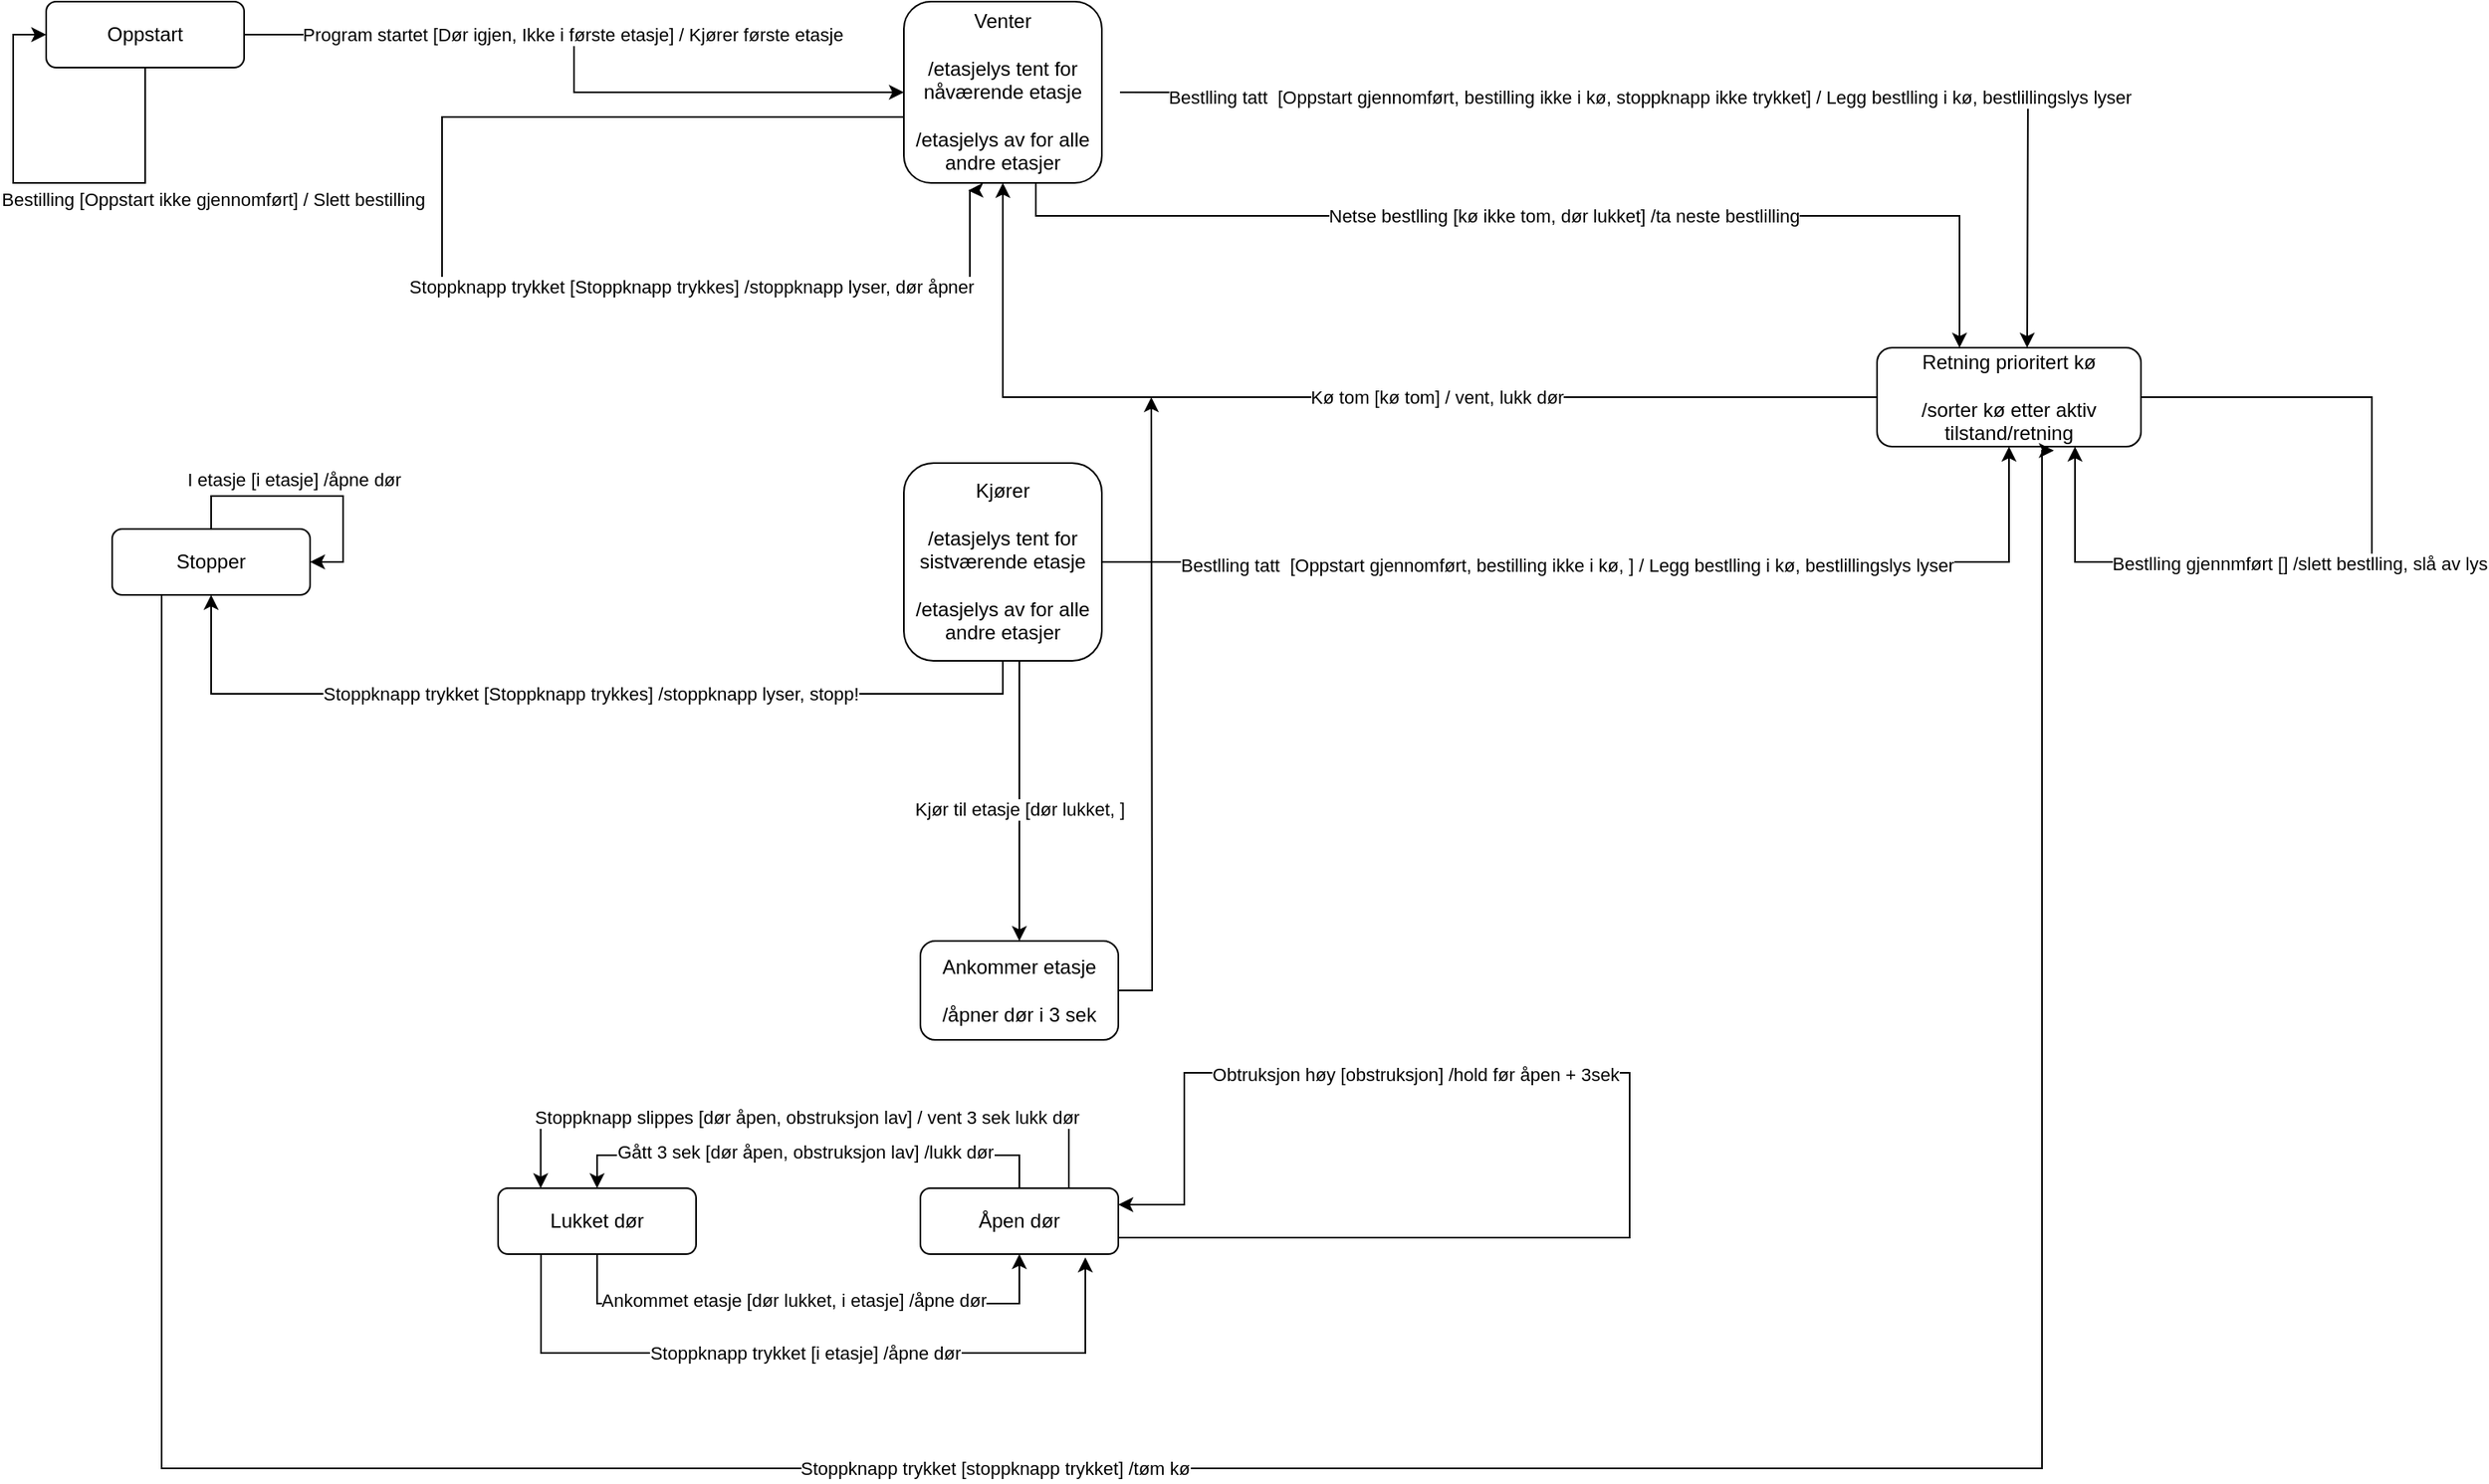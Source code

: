 <mxfile version="23.1.4" type="github">
  <diagram id="C5RBs43oDa-KdzZeNtuy" name="Page-1">
    <mxGraphModel dx="1551" dy="1000" grid="1" gridSize="10" guides="1" tooltips="1" connect="1" arrows="1" fold="1" page="1" pageScale="1" pageWidth="827" pageHeight="1169" math="0" shadow="0">
      <root>
        <mxCell id="WIyWlLk6GJQsqaUBKTNV-0" />
        <mxCell id="WIyWlLk6GJQsqaUBKTNV-1" parent="WIyWlLk6GJQsqaUBKTNV-0" />
        <mxCell id="2tVSG4J5Gx3HgWXB2UIT-14" style="edgeStyle=orthogonalEdgeStyle;rounded=0;orthogonalLoop=1;jettySize=auto;html=1;entryX=0;entryY=0.5;entryDx=0;entryDy=0;" edge="1" parent="WIyWlLk6GJQsqaUBKTNV-1" source="2tVSG4J5Gx3HgWXB2UIT-4" target="2tVSG4J5Gx3HgWXB2UIT-13">
          <mxGeometry relative="1" as="geometry" />
        </mxCell>
        <mxCell id="2tVSG4J5Gx3HgWXB2UIT-15" value="Program startet [Dør igjen, Ikke i første etasje] / Kjører første etasje" style="edgeLabel;html=1;align=center;verticalAlign=middle;resizable=0;points=[];" vertex="1" connectable="0" parent="2tVSG4J5Gx3HgWXB2UIT-14">
          <mxGeometry x="-0.126" y="-1" relative="1" as="geometry">
            <mxPoint x="9" y="-1" as="offset" />
          </mxGeometry>
        </mxCell>
        <mxCell id="2tVSG4J5Gx3HgWXB2UIT-18" style="edgeStyle=orthogonalEdgeStyle;rounded=0;orthogonalLoop=1;jettySize=auto;html=1;entryX=0;entryY=0.5;entryDx=0;entryDy=0;" edge="1" parent="WIyWlLk6GJQsqaUBKTNV-1" source="2tVSG4J5Gx3HgWXB2UIT-4" target="2tVSG4J5Gx3HgWXB2UIT-4">
          <mxGeometry relative="1" as="geometry">
            <Array as="points">
              <mxPoint x="100" y="150" />
              <mxPoint x="20" y="150" />
              <mxPoint x="20" y="60" />
            </Array>
          </mxGeometry>
        </mxCell>
        <mxCell id="2tVSG4J5Gx3HgWXB2UIT-19" value="Bestilling [Oppstart ikke gjennomført] / Slett bestilling" style="edgeLabel;html=1;align=center;verticalAlign=middle;resizable=0;points=[];" vertex="1" connectable="0" parent="2tVSG4J5Gx3HgWXB2UIT-18">
          <mxGeometry x="-0.028" relative="1" as="geometry">
            <mxPoint x="97" y="10" as="offset" />
          </mxGeometry>
        </mxCell>
        <mxCell id="2tVSG4J5Gx3HgWXB2UIT-4" value="&lt;div&gt;Oppstart&lt;/div&gt;" style="rounded=1;whiteSpace=wrap;html=1;fontSize=12;glass=0;strokeWidth=1;shadow=0;" vertex="1" parent="WIyWlLk6GJQsqaUBKTNV-1">
          <mxGeometry x="40" y="40" width="120" height="40" as="geometry" />
        </mxCell>
        <mxCell id="2tVSG4J5Gx3HgWXB2UIT-39" style="edgeStyle=orthogonalEdgeStyle;rounded=0;orthogonalLoop=1;jettySize=auto;html=1;entryX=0.325;entryY=1.042;entryDx=0;entryDy=0;entryPerimeter=0;" edge="1" parent="WIyWlLk6GJQsqaUBKTNV-1" source="2tVSG4J5Gx3HgWXB2UIT-13" target="2tVSG4J5Gx3HgWXB2UIT-13">
          <mxGeometry relative="1" as="geometry">
            <Array as="points">
              <mxPoint x="280" y="110" />
              <mxPoint x="280" y="210" />
              <mxPoint x="600" y="210" />
              <mxPoint x="600" y="155" />
            </Array>
          </mxGeometry>
        </mxCell>
        <mxCell id="2tVSG4J5Gx3HgWXB2UIT-41" value="Stoppknapp trykket [Stoppknapp trykkes] /stoppknapp lyser, dør åpner" style="edgeLabel;html=1;align=center;verticalAlign=middle;resizable=0;points=[];" vertex="1" connectable="0" parent="2tVSG4J5Gx3HgWXB2UIT-39">
          <mxGeometry x="0.184" y="-3" relative="1" as="geometry">
            <mxPoint x="83" as="offset" />
          </mxGeometry>
        </mxCell>
        <mxCell id="2tVSG4J5Gx3HgWXB2UIT-48" style="edgeStyle=orthogonalEdgeStyle;rounded=0;orthogonalLoop=1;jettySize=auto;html=1;" edge="1" parent="WIyWlLk6GJQsqaUBKTNV-1" source="2tVSG4J5Gx3HgWXB2UIT-13" target="2tVSG4J5Gx3HgWXB2UIT-17">
          <mxGeometry relative="1" as="geometry">
            <Array as="points">
              <mxPoint x="640" y="170" />
              <mxPoint x="1200" y="170" />
            </Array>
          </mxGeometry>
        </mxCell>
        <mxCell id="2tVSG4J5Gx3HgWXB2UIT-49" value="Netse bestlling [kø ikke tom, dør lukket] /ta neste bestlilling" style="edgeLabel;html=1;align=center;verticalAlign=middle;resizable=0;points=[];" vertex="1" connectable="0" parent="2tVSG4J5Gx3HgWXB2UIT-48">
          <mxGeometry x="0.029" y="-5" relative="1" as="geometry">
            <mxPoint y="-5" as="offset" />
          </mxGeometry>
        </mxCell>
        <mxCell id="2tVSG4J5Gx3HgWXB2UIT-13" value="&lt;div&gt;Venter&lt;/div&gt;&lt;div&gt;&lt;br&gt;&lt;/div&gt;&lt;div&gt;/etasjelys tent for nåværende etasje&lt;/div&gt;&lt;div&gt;&lt;br&gt;&lt;/div&gt;&lt;div&gt;/etasjelys av for alle andre etasjer&lt;br&gt;&lt;/div&gt;" style="rounded=1;whiteSpace=wrap;html=1;fontSize=12;glass=0;strokeWidth=1;shadow=0;" vertex="1" parent="WIyWlLk6GJQsqaUBKTNV-1">
          <mxGeometry x="560" y="40" width="120" height="110" as="geometry" />
        </mxCell>
        <mxCell id="2tVSG4J5Gx3HgWXB2UIT-21" style="edgeStyle=orthogonalEdgeStyle;rounded=0;orthogonalLoop=1;jettySize=auto;html=1;exitX=1;exitY=0.5;exitDx=0;exitDy=0;" edge="1" parent="WIyWlLk6GJQsqaUBKTNV-1">
          <mxGeometry relative="1" as="geometry">
            <mxPoint x="691" y="95" as="sourcePoint" />
            <mxPoint x="1241" y="250" as="targetPoint" />
          </mxGeometry>
        </mxCell>
        <mxCell id="2tVSG4J5Gx3HgWXB2UIT-22" value="Bestlling tatt&amp;nbsp; [Oppstart gjennomført, bestilling ikke i kø, stoppknapp ikke trykket] / Legg bestlling i kø, bestlillingslys lyser" style="edgeLabel;html=1;align=center;verticalAlign=middle;resizable=0;points=[];" vertex="1" connectable="0" parent="2tVSG4J5Gx3HgWXB2UIT-21">
          <mxGeometry x="-0.09" y="-2" relative="1" as="geometry">
            <mxPoint as="offset" />
          </mxGeometry>
        </mxCell>
        <mxCell id="2tVSG4J5Gx3HgWXB2UIT-27" style="edgeStyle=orthogonalEdgeStyle;rounded=0;orthogonalLoop=1;jettySize=auto;html=1;entryX=0.5;entryY=1;entryDx=0;entryDy=0;" edge="1" parent="WIyWlLk6GJQsqaUBKTNV-1" source="2tVSG4J5Gx3HgWXB2UIT-17" target="2tVSG4J5Gx3HgWXB2UIT-13">
          <mxGeometry relative="1" as="geometry" />
        </mxCell>
        <mxCell id="2tVSG4J5Gx3HgWXB2UIT-28" value="Kø tom [kø tom] / vent, lukk dør" style="edgeLabel;html=1;align=center;verticalAlign=middle;resizable=0;points=[];" vertex="1" connectable="0" parent="2tVSG4J5Gx3HgWXB2UIT-27">
          <mxGeometry x="-0.1" y="2" relative="1" as="geometry">
            <mxPoint x="30" y="-2" as="offset" />
          </mxGeometry>
        </mxCell>
        <mxCell id="2tVSG4J5Gx3HgWXB2UIT-17" value="&lt;div&gt;Retning prioritert kø&lt;/div&gt;&lt;div&gt;&lt;br&gt;&lt;/div&gt;&lt;div&gt;/sorter kø etter aktiv tilstand/retning&lt;br&gt;&lt;/div&gt;" style="rounded=1;whiteSpace=wrap;html=1;fontSize=12;glass=0;strokeWidth=1;shadow=0;" vertex="1" parent="WIyWlLk6GJQsqaUBKTNV-1">
          <mxGeometry x="1150" y="250" width="160" height="60" as="geometry" />
        </mxCell>
        <mxCell id="2tVSG4J5Gx3HgWXB2UIT-32" style="edgeStyle=orthogonalEdgeStyle;rounded=0;orthogonalLoop=1;jettySize=auto;html=1;" edge="1" parent="WIyWlLk6GJQsqaUBKTNV-1" source="2tVSG4J5Gx3HgWXB2UIT-17">
          <mxGeometry relative="1" as="geometry">
            <mxPoint x="1270" y="310" as="targetPoint" />
            <Array as="points">
              <mxPoint x="1450" y="280" />
              <mxPoint x="1450" y="380" />
              <mxPoint x="1270" y="380" />
            </Array>
          </mxGeometry>
        </mxCell>
        <mxCell id="2tVSG4J5Gx3HgWXB2UIT-33" value="Bestlling gjennmført [] /slett bestlling, slå av lys" style="edgeLabel;html=1;align=center;verticalAlign=middle;resizable=0;points=[];" vertex="1" connectable="0" parent="2tVSG4J5Gx3HgWXB2UIT-32">
          <mxGeometry x="0.123" y="1" relative="1" as="geometry">
            <mxPoint x="-9" as="offset" />
          </mxGeometry>
        </mxCell>
        <mxCell id="2tVSG4J5Gx3HgWXB2UIT-40" style="edgeStyle=orthogonalEdgeStyle;rounded=0;orthogonalLoop=1;jettySize=auto;html=1;entryX=0.5;entryY=1;entryDx=0;entryDy=0;" edge="1" parent="WIyWlLk6GJQsqaUBKTNV-1" source="2tVSG4J5Gx3HgWXB2UIT-35" target="2tVSG4J5Gx3HgWXB2UIT-36">
          <mxGeometry relative="1" as="geometry">
            <Array as="points">
              <mxPoint x="620" y="460" />
              <mxPoint x="140" y="460" />
            </Array>
          </mxGeometry>
        </mxCell>
        <mxCell id="2tVSG4J5Gx3HgWXB2UIT-43" value="Stoppknapp trykket [Stoppknapp trykkes] /stoppknapp lyser, stopp!" style="edgeLabel;html=1;align=center;verticalAlign=middle;resizable=0;points=[];" vertex="1" connectable="0" parent="2tVSG4J5Gx3HgWXB2UIT-40">
          <mxGeometry x="0.02" y="-2" relative="1" as="geometry">
            <mxPoint x="15" y="2" as="offset" />
          </mxGeometry>
        </mxCell>
        <mxCell id="2tVSG4J5Gx3HgWXB2UIT-47" style="edgeStyle=orthogonalEdgeStyle;rounded=0;orthogonalLoop=1;jettySize=auto;html=1;" edge="1" parent="WIyWlLk6GJQsqaUBKTNV-1" source="2tVSG4J5Gx3HgWXB2UIT-35" target="2tVSG4J5Gx3HgWXB2UIT-46">
          <mxGeometry relative="1" as="geometry">
            <Array as="points">
              <mxPoint x="630" y="520" />
              <mxPoint x="630" y="520" />
            </Array>
          </mxGeometry>
        </mxCell>
        <mxCell id="2tVSG4J5Gx3HgWXB2UIT-52" value="Kjør til etasje [dør lukket, ]" style="edgeLabel;html=1;align=center;verticalAlign=middle;resizable=0;points=[];" vertex="1" connectable="0" parent="2tVSG4J5Gx3HgWXB2UIT-47">
          <mxGeometry x="0.037" y="2" relative="1" as="geometry">
            <mxPoint x="-2" y="2" as="offset" />
          </mxGeometry>
        </mxCell>
        <mxCell id="2tVSG4J5Gx3HgWXB2UIT-35" value="Kjører&lt;div&gt;&lt;br&gt;&lt;/div&gt;&lt;div&gt;/etasjelys tent for sistværende etasje&lt;br&gt;&lt;/div&gt;&lt;div&gt;&lt;br&gt;&lt;/div&gt;&lt;div&gt;/etasjelys av for alle andre etasjer&lt;/div&gt;" style="rounded=1;whiteSpace=wrap;html=1;fontSize=12;glass=0;strokeWidth=1;shadow=0;" vertex="1" parent="WIyWlLk6GJQsqaUBKTNV-1">
          <mxGeometry x="560" y="320" width="120" height="120" as="geometry" />
        </mxCell>
        <mxCell id="2tVSG4J5Gx3HgWXB2UIT-36" value="Stopper" style="rounded=1;whiteSpace=wrap;html=1;fontSize=12;glass=0;strokeWidth=1;shadow=0;" vertex="1" parent="WIyWlLk6GJQsqaUBKTNV-1">
          <mxGeometry x="80" y="360" width="120" height="40" as="geometry" />
        </mxCell>
        <mxCell id="2tVSG4J5Gx3HgWXB2UIT-37" style="edgeStyle=orthogonalEdgeStyle;rounded=0;orthogonalLoop=1;jettySize=auto;html=1;exitX=1;exitY=0.5;exitDx=0;exitDy=0;entryX=0.5;entryY=1;entryDx=0;entryDy=0;" edge="1" parent="WIyWlLk6GJQsqaUBKTNV-1" source="2tVSG4J5Gx3HgWXB2UIT-35" target="2tVSG4J5Gx3HgWXB2UIT-17">
          <mxGeometry relative="1" as="geometry">
            <mxPoint x="690" y="105" as="sourcePoint" />
            <mxPoint x="1240" y="260" as="targetPoint" />
          </mxGeometry>
        </mxCell>
        <mxCell id="2tVSG4J5Gx3HgWXB2UIT-38" value="Bestlling tatt&amp;nbsp; [Oppstart gjennomført, bestilling ikke i kø, ] / Legg bestlling i kø, bestlillingslys lyser" style="edgeLabel;html=1;align=center;verticalAlign=middle;resizable=0;points=[];" vertex="1" connectable="0" parent="2tVSG4J5Gx3HgWXB2UIT-37">
          <mxGeometry x="-0.09" y="-2" relative="1" as="geometry">
            <mxPoint as="offset" />
          </mxGeometry>
        </mxCell>
        <mxCell id="2tVSG4J5Gx3HgWXB2UIT-77" style="edgeStyle=orthogonalEdgeStyle;rounded=0;orthogonalLoop=1;jettySize=auto;html=1;exitX=1;exitY=0.5;exitDx=0;exitDy=0;" edge="1" parent="WIyWlLk6GJQsqaUBKTNV-1" source="2tVSG4J5Gx3HgWXB2UIT-46">
          <mxGeometry relative="1" as="geometry">
            <mxPoint x="710" y="280" as="targetPoint" />
          </mxGeometry>
        </mxCell>
        <mxCell id="2tVSG4J5Gx3HgWXB2UIT-46" value="&lt;div&gt;Ankommer etasje &lt;br&gt;&lt;/div&gt;&lt;div&gt;&lt;br&gt;&lt;/div&gt;&lt;div&gt;/åpner dør i 3 sek&lt;br&gt;&lt;/div&gt;" style="rounded=1;whiteSpace=wrap;html=1;fontSize=12;glass=0;strokeWidth=1;shadow=0;" vertex="1" parent="WIyWlLk6GJQsqaUBKTNV-1">
          <mxGeometry x="570" y="610" width="120" height="60" as="geometry" />
        </mxCell>
        <mxCell id="2tVSG4J5Gx3HgWXB2UIT-56" style="edgeStyle=orthogonalEdgeStyle;rounded=0;orthogonalLoop=1;jettySize=auto;html=1;entryX=0.5;entryY=0;entryDx=0;entryDy=0;" edge="1" parent="WIyWlLk6GJQsqaUBKTNV-1" source="2tVSG4J5Gx3HgWXB2UIT-53" target="2tVSG4J5Gx3HgWXB2UIT-54">
          <mxGeometry relative="1" as="geometry">
            <Array as="points">
              <mxPoint x="630" y="740" />
              <mxPoint x="374" y="740" />
            </Array>
          </mxGeometry>
        </mxCell>
        <mxCell id="2tVSG4J5Gx3HgWXB2UIT-58" value="Gått 3 sek [dør åpen, obstruksjon lav] /lukk dør" style="edgeLabel;html=1;align=center;verticalAlign=middle;resizable=0;points=[];" vertex="1" connectable="0" parent="2tVSG4J5Gx3HgWXB2UIT-56">
          <mxGeometry x="0.081" y="-2" relative="1" as="geometry">
            <mxPoint x="10" as="offset" />
          </mxGeometry>
        </mxCell>
        <mxCell id="2tVSG4J5Gx3HgWXB2UIT-63" style="edgeStyle=orthogonalEdgeStyle;rounded=0;orthogonalLoop=1;jettySize=auto;html=1;exitX=0.75;exitY=0;exitDx=0;exitDy=0;entryX=0.215;entryY=0;entryDx=0;entryDy=0;entryPerimeter=0;" edge="1" parent="WIyWlLk6GJQsqaUBKTNV-1" source="2tVSG4J5Gx3HgWXB2UIT-53" target="2tVSG4J5Gx3HgWXB2UIT-54">
          <mxGeometry relative="1" as="geometry">
            <Array as="points">
              <mxPoint x="660" y="720" />
              <mxPoint x="340" y="720" />
            </Array>
          </mxGeometry>
        </mxCell>
        <mxCell id="2tVSG4J5Gx3HgWXB2UIT-64" value="Stoppknapp slippes [dør åpen, obstruksjon lav] / vent 3 sek lukk dør" style="edgeLabel;html=1;align=center;verticalAlign=middle;resizable=0;points=[];" vertex="1" connectable="0" parent="2tVSG4J5Gx3HgWXB2UIT-63">
          <mxGeometry x="-0.005" y="-3" relative="1" as="geometry">
            <mxPoint as="offset" />
          </mxGeometry>
        </mxCell>
        <mxCell id="2tVSG4J5Gx3HgWXB2UIT-65" style="edgeStyle=orthogonalEdgeStyle;rounded=0;orthogonalLoop=1;jettySize=auto;html=1;entryX=1;entryY=0.25;entryDx=0;entryDy=0;" edge="1" parent="WIyWlLk6GJQsqaUBKTNV-1" source="2tVSG4J5Gx3HgWXB2UIT-53" target="2tVSG4J5Gx3HgWXB2UIT-53">
          <mxGeometry relative="1" as="geometry">
            <Array as="points">
              <mxPoint x="1000" y="790" />
              <mxPoint x="1000" y="690" />
              <mxPoint x="730" y="690" />
              <mxPoint x="730" y="770" />
            </Array>
          </mxGeometry>
        </mxCell>
        <mxCell id="2tVSG4J5Gx3HgWXB2UIT-67" value="Obtruksjon høy [obstruksjon] /hold før åpen + 3sek" style="edgeLabel;html=1;align=center;verticalAlign=middle;resizable=0;points=[];" vertex="1" connectable="0" parent="2tVSG4J5Gx3HgWXB2UIT-65">
          <mxGeometry x="-0.008" y="-2" relative="1" as="geometry">
            <mxPoint x="-132" y="-12" as="offset" />
          </mxGeometry>
        </mxCell>
        <mxCell id="2tVSG4J5Gx3HgWXB2UIT-53" value="&lt;div&gt;Åpen dør&lt;/div&gt;" style="rounded=1;whiteSpace=wrap;html=1;fontSize=12;glass=0;strokeWidth=1;shadow=0;" vertex="1" parent="WIyWlLk6GJQsqaUBKTNV-1">
          <mxGeometry x="570" y="760" width="120" height="40" as="geometry" />
        </mxCell>
        <mxCell id="2tVSG4J5Gx3HgWXB2UIT-55" style="edgeStyle=orthogonalEdgeStyle;rounded=0;orthogonalLoop=1;jettySize=auto;html=1;" edge="1" parent="WIyWlLk6GJQsqaUBKTNV-1" source="2tVSG4J5Gx3HgWXB2UIT-54" target="2tVSG4J5Gx3HgWXB2UIT-53">
          <mxGeometry relative="1" as="geometry">
            <Array as="points">
              <mxPoint x="374" y="830" />
              <mxPoint x="630" y="830" />
            </Array>
          </mxGeometry>
        </mxCell>
        <mxCell id="2tVSG4J5Gx3HgWXB2UIT-59" value="Ankommet etasje [dør lukket, i etasje] /åpne dør" style="edgeLabel;html=1;align=center;verticalAlign=middle;resizable=0;points=[];" vertex="1" connectable="0" parent="2tVSG4J5Gx3HgWXB2UIT-55">
          <mxGeometry x="-0.057" y="2" relative="1" as="geometry">
            <mxPoint as="offset" />
          </mxGeometry>
        </mxCell>
        <mxCell id="2tVSG4J5Gx3HgWXB2UIT-60" style="edgeStyle=orthogonalEdgeStyle;rounded=0;orthogonalLoop=1;jettySize=auto;html=1;" edge="1" parent="WIyWlLk6GJQsqaUBKTNV-1" source="2tVSG4J5Gx3HgWXB2UIT-54">
          <mxGeometry relative="1" as="geometry">
            <mxPoint x="670" y="802" as="targetPoint" />
            <Array as="points">
              <mxPoint x="340" y="860" />
              <mxPoint x="670" y="860" />
            </Array>
          </mxGeometry>
        </mxCell>
        <mxCell id="2tVSG4J5Gx3HgWXB2UIT-61" value="Text" style="edgeLabel;html=1;align=center;verticalAlign=middle;resizable=0;points=[];" vertex="1" connectable="0" parent="2tVSG4J5Gx3HgWXB2UIT-60">
          <mxGeometry x="-0.014" y="-1" relative="1" as="geometry">
            <mxPoint as="offset" />
          </mxGeometry>
        </mxCell>
        <mxCell id="2tVSG4J5Gx3HgWXB2UIT-62" value="Stoppknapp trykket [i etasje] /åpne dør" style="edgeLabel;html=1;align=center;verticalAlign=middle;resizable=0;points=[];" vertex="1" connectable="0" parent="2tVSG4J5Gx3HgWXB2UIT-60">
          <mxGeometry x="-0.017" relative="1" as="geometry">
            <mxPoint as="offset" />
          </mxGeometry>
        </mxCell>
        <mxCell id="2tVSG4J5Gx3HgWXB2UIT-54" value="Lukket dør" style="rounded=1;whiteSpace=wrap;html=1;fontSize=12;glass=0;strokeWidth=1;shadow=0;" vertex="1" parent="WIyWlLk6GJQsqaUBKTNV-1">
          <mxGeometry x="314" y="760" width="120" height="40" as="geometry" />
        </mxCell>
        <mxCell id="2tVSG4J5Gx3HgWXB2UIT-70" style="edgeStyle=orthogonalEdgeStyle;rounded=0;orthogonalLoop=1;jettySize=auto;html=1;entryX=1;entryY=0.5;entryDx=0;entryDy=0;" edge="1" parent="WIyWlLk6GJQsqaUBKTNV-1" source="2tVSG4J5Gx3HgWXB2UIT-36" target="2tVSG4J5Gx3HgWXB2UIT-36">
          <mxGeometry relative="1" as="geometry" />
        </mxCell>
        <mxCell id="2tVSG4J5Gx3HgWXB2UIT-71" value="I etasje [i etasje] /åpne dør" style="edgeLabel;html=1;align=center;verticalAlign=middle;resizable=0;points=[];" vertex="1" connectable="0" parent="2tVSG4J5Gx3HgWXB2UIT-70">
          <mxGeometry x="-0.248" y="-2" relative="1" as="geometry">
            <mxPoint x="10" y="-12" as="offset" />
          </mxGeometry>
        </mxCell>
        <mxCell id="2tVSG4J5Gx3HgWXB2UIT-72" style="edgeStyle=orthogonalEdgeStyle;rounded=0;orthogonalLoop=1;jettySize=auto;html=1;entryX=0.67;entryY=1.04;entryDx=0;entryDy=0;entryPerimeter=0;" edge="1" parent="WIyWlLk6GJQsqaUBKTNV-1" source="2tVSG4J5Gx3HgWXB2UIT-36" target="2tVSG4J5Gx3HgWXB2UIT-17">
          <mxGeometry relative="1" as="geometry">
            <Array as="points">
              <mxPoint x="110" y="930" />
              <mxPoint x="1250" y="930" />
              <mxPoint x="1250" y="312" />
            </Array>
          </mxGeometry>
        </mxCell>
        <mxCell id="2tVSG4J5Gx3HgWXB2UIT-73" value="Stoppknapp trykket [stoppknapp trykket] /tøm kø" style="edgeLabel;html=1;align=center;verticalAlign=middle;resizable=0;points=[];" vertex="1" connectable="0" parent="2tVSG4J5Gx3HgWXB2UIT-72">
          <mxGeometry x="-0.098" relative="1" as="geometry">
            <mxPoint as="offset" />
          </mxGeometry>
        </mxCell>
      </root>
    </mxGraphModel>
  </diagram>
</mxfile>
